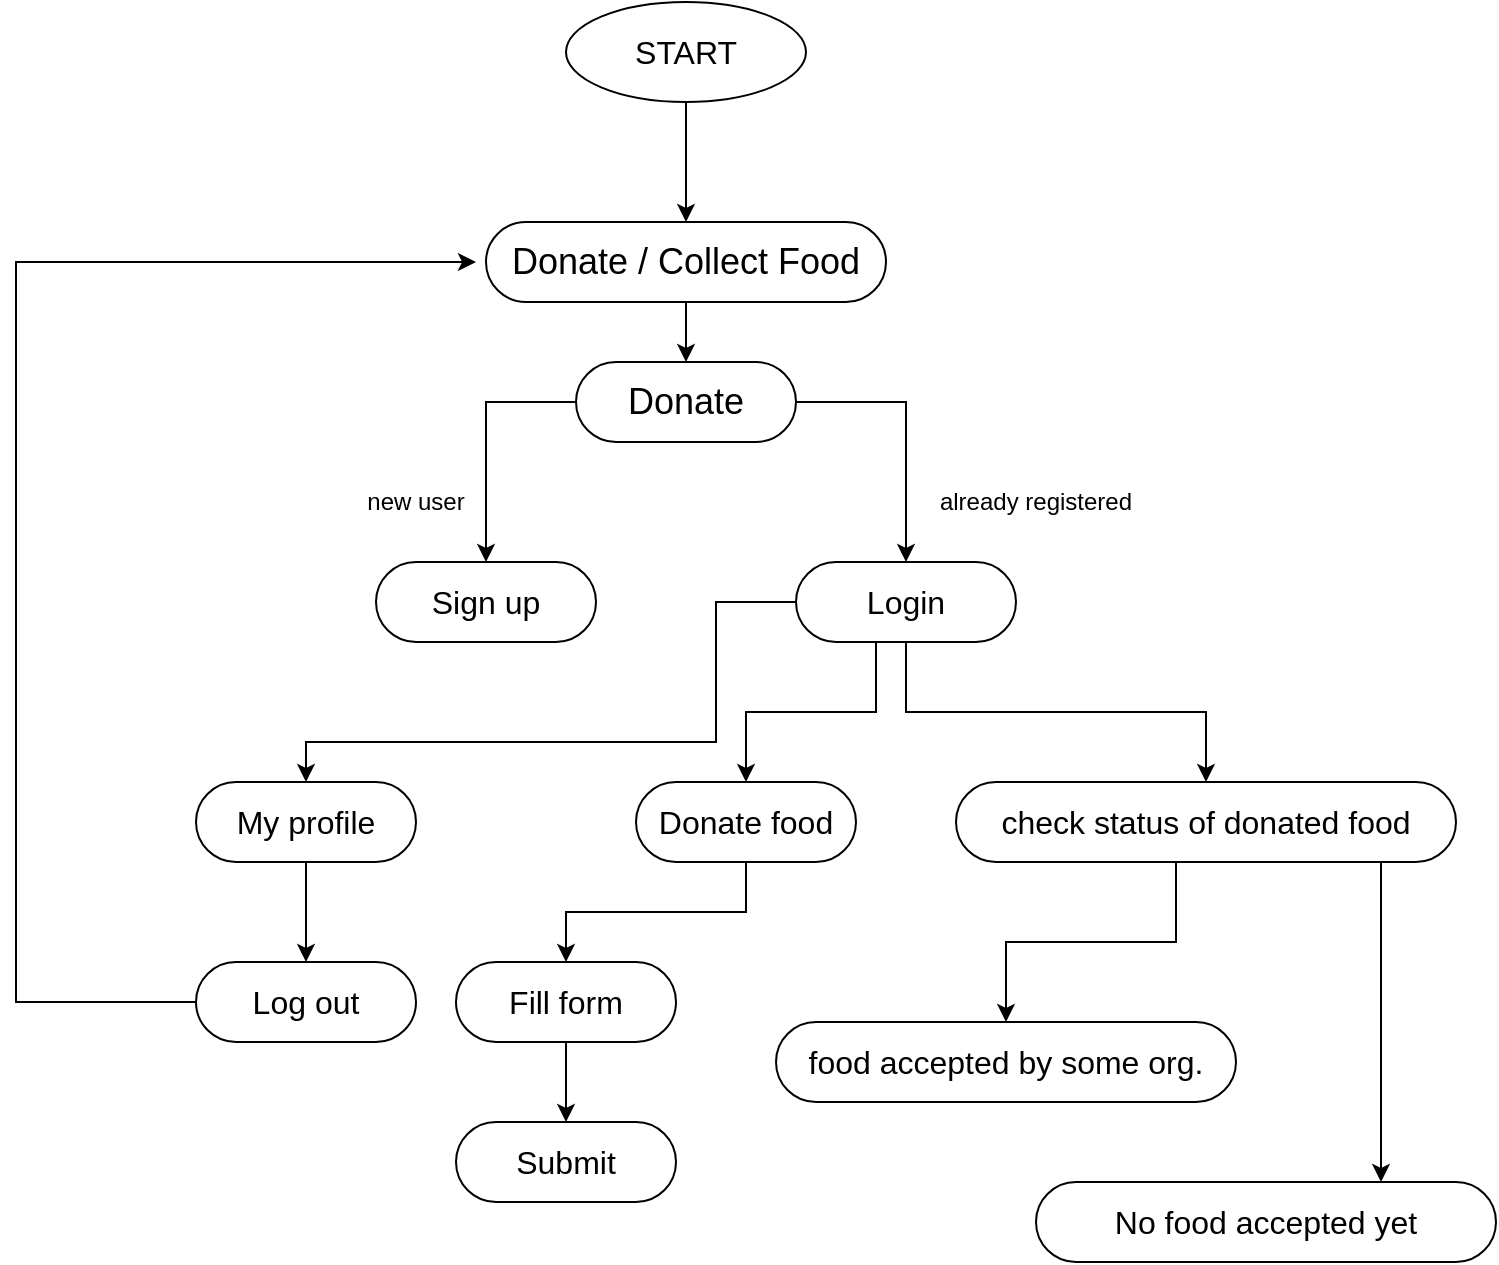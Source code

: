 <mxfile version="13.0.9" type="device"><diagram id="Ch3bfwFyKVFMC60q8Q3K" name="Page-1"><mxGraphModel dx="1221" dy="1794" grid="1" gridSize="10" guides="1" tooltips="1" connect="1" arrows="1" fold="1" page="1" pageScale="1" pageWidth="827" pageHeight="1169" math="0" shadow="0"><root><mxCell id="0"/><mxCell id="1" parent="0"/><mxCell id="7JL-K3llPF5lradT9guE-4" style="edgeStyle=orthogonalEdgeStyle;rounded=0;orthogonalLoop=1;jettySize=auto;html=1;entryX=0.5;entryY=0;entryDx=0;entryDy=0;" edge="1" parent="1" source="7JL-K3llPF5lradT9guE-1" target="7JL-K3llPF5lradT9guE-2"><mxGeometry relative="1" as="geometry"><Array as="points"><mxPoint x="315" y="40"/></Array></mxGeometry></mxCell><mxCell id="7JL-K3llPF5lradT9guE-6" style="edgeStyle=orthogonalEdgeStyle;rounded=0;orthogonalLoop=1;jettySize=auto;html=1;entryX=0.5;entryY=0;entryDx=0;entryDy=0;" edge="1" parent="1" source="7JL-K3llPF5lradT9guE-1" target="7JL-K3llPF5lradT9guE-3"><mxGeometry relative="1" as="geometry"><mxPoint x="530" y="100" as="targetPoint"/><Array as="points"><mxPoint x="525" y="40"/></Array></mxGeometry></mxCell><mxCell id="7JL-K3llPF5lradT9guE-1" value="&lt;font style=&quot;font-size: 18px&quot;&gt;Donate&lt;/font&gt;" style="rounded=1;whiteSpace=wrap;html=1;arcSize=50;" vertex="1" parent="1"><mxGeometry x="360" y="20" width="110" height="40" as="geometry"/></mxCell><mxCell id="7JL-K3llPF5lradT9guE-2" value="&lt;span style=&quot;font-size: 16px&quot;&gt;Sign up&lt;/span&gt;" style="rounded=1;whiteSpace=wrap;html=1;arcSize=50;" vertex="1" parent="1"><mxGeometry x="260" y="120" width="110" height="40" as="geometry"/></mxCell><mxCell id="7JL-K3llPF5lradT9guE-9" style="edgeStyle=orthogonalEdgeStyle;rounded=0;orthogonalLoop=1;jettySize=auto;html=1;entryX=0.5;entryY=0;entryDx=0;entryDy=0;" edge="1" parent="1" source="7JL-K3llPF5lradT9guE-3" target="7JL-K3llPF5lradT9guE-8"><mxGeometry relative="1" as="geometry"><Array as="points"><mxPoint x="510" y="195"/><mxPoint x="445" y="195"/></Array></mxGeometry></mxCell><mxCell id="7JL-K3llPF5lradT9guE-11" style="edgeStyle=orthogonalEdgeStyle;rounded=0;orthogonalLoop=1;jettySize=auto;html=1;" edge="1" parent="1" source="7JL-K3llPF5lradT9guE-3" target="7JL-K3llPF5lradT9guE-10"><mxGeometry relative="1" as="geometry"/></mxCell><mxCell id="7JL-K3llPF5lradT9guE-21" style="edgeStyle=orthogonalEdgeStyle;rounded=0;orthogonalLoop=1;jettySize=auto;html=1;" edge="1" parent="1" source="7JL-K3llPF5lradT9guE-3" target="7JL-K3llPF5lradT9guE-20"><mxGeometry relative="1" as="geometry"><mxPoint x="420" y="210" as="targetPoint"/><Array as="points"><mxPoint x="430" y="140"/><mxPoint x="430" y="210"/><mxPoint x="225" y="210"/></Array></mxGeometry></mxCell><mxCell id="7JL-K3llPF5lradT9guE-3" value="&lt;font style=&quot;font-size: 16px&quot;&gt;Login&lt;/font&gt;" style="rounded=1;whiteSpace=wrap;html=1;arcSize=50;" vertex="1" parent="1"><mxGeometry x="470" y="120" width="110" height="40" as="geometry"/></mxCell><mxCell id="7JL-K3llPF5lradT9guE-5" value="new user" style="text;html=1;strokeColor=none;fillColor=none;align=center;verticalAlign=middle;whiteSpace=wrap;rounded=0;" vertex="1" parent="1"><mxGeometry x="250" y="80" width="60" height="20" as="geometry"/></mxCell><mxCell id="7JL-K3llPF5lradT9guE-7" value="already registered" style="text;html=1;strokeColor=none;fillColor=none;align=center;verticalAlign=middle;whiteSpace=wrap;rounded=0;" vertex="1" parent="1"><mxGeometry x="530" y="80" width="120" height="20" as="geometry"/></mxCell><mxCell id="7JL-K3llPF5lradT9guE-16" style="edgeStyle=orthogonalEdgeStyle;rounded=0;orthogonalLoop=1;jettySize=auto;html=1;" edge="1" parent="1" source="7JL-K3llPF5lradT9guE-8" target="7JL-K3llPF5lradT9guE-14"><mxGeometry relative="1" as="geometry"/></mxCell><mxCell id="7JL-K3llPF5lradT9guE-8" value="&lt;font style=&quot;font-size: 16px&quot;&gt;Donate food&lt;/font&gt;" style="rounded=1;whiteSpace=wrap;html=1;arcSize=50;" vertex="1" parent="1"><mxGeometry x="390" y="230" width="110" height="40" as="geometry"/></mxCell><mxCell id="7JL-K3llPF5lradT9guE-13" style="edgeStyle=orthogonalEdgeStyle;rounded=0;orthogonalLoop=1;jettySize=auto;html=1;entryX=0.5;entryY=0;entryDx=0;entryDy=0;" edge="1" parent="1" source="7JL-K3llPF5lradT9guE-10" target="7JL-K3llPF5lradT9guE-12"><mxGeometry relative="1" as="geometry"><Array as="points"><mxPoint x="660" y="310"/><mxPoint x="575" y="310"/></Array></mxGeometry></mxCell><mxCell id="7JL-K3llPF5lradT9guE-19" style="edgeStyle=orthogonalEdgeStyle;rounded=0;orthogonalLoop=1;jettySize=auto;html=1;entryX=0.75;entryY=0;entryDx=0;entryDy=0;" edge="1" parent="1" source="7JL-K3llPF5lradT9guE-10" target="7JL-K3llPF5lradT9guE-18"><mxGeometry relative="1" as="geometry"><Array as="points"><mxPoint x="763" y="350"/></Array></mxGeometry></mxCell><mxCell id="7JL-K3llPF5lradT9guE-10" value="&lt;font style=&quot;font-size: 16px&quot;&gt;check status of donated food&lt;/font&gt;" style="rounded=1;whiteSpace=wrap;html=1;arcSize=50;" vertex="1" parent="1"><mxGeometry x="550" y="230" width="250" height="40" as="geometry"/></mxCell><mxCell id="7JL-K3llPF5lradT9guE-12" value="&lt;span style=&quot;font-size: 16px&quot;&gt;food accepted by some org.&lt;/span&gt;" style="rounded=1;whiteSpace=wrap;html=1;arcSize=50;" vertex="1" parent="1"><mxGeometry x="460" y="350" width="230" height="40" as="geometry"/></mxCell><mxCell id="7JL-K3llPF5lradT9guE-17" style="edgeStyle=orthogonalEdgeStyle;rounded=0;orthogonalLoop=1;jettySize=auto;html=1;entryX=0.5;entryY=0;entryDx=0;entryDy=0;" edge="1" parent="1" source="7JL-K3llPF5lradT9guE-14" target="7JL-K3llPF5lradT9guE-15"><mxGeometry relative="1" as="geometry"/></mxCell><mxCell id="7JL-K3llPF5lradT9guE-14" value="&lt;span style=&quot;font-size: 16px&quot;&gt;Fill form&lt;/span&gt;" style="rounded=1;whiteSpace=wrap;html=1;arcSize=50;" vertex="1" parent="1"><mxGeometry x="300" y="320" width="110" height="40" as="geometry"/></mxCell><mxCell id="7JL-K3llPF5lradT9guE-15" value="&lt;span style=&quot;font-size: 16px&quot;&gt;Submit&lt;/span&gt;" style="rounded=1;whiteSpace=wrap;html=1;arcSize=50;" vertex="1" parent="1"><mxGeometry x="300" y="400" width="110" height="40" as="geometry"/></mxCell><mxCell id="7JL-K3llPF5lradT9guE-18" value="&lt;span style=&quot;font-size: 16px&quot;&gt;No food accepted yet&lt;/span&gt;" style="rounded=1;whiteSpace=wrap;html=1;arcSize=50;" vertex="1" parent="1"><mxGeometry x="590" y="430" width="230" height="40" as="geometry"/></mxCell><mxCell id="7JL-K3llPF5lradT9guE-23" style="edgeStyle=orthogonalEdgeStyle;rounded=0;orthogonalLoop=1;jettySize=auto;html=1;" edge="1" parent="1" source="7JL-K3llPF5lradT9guE-20" target="7JL-K3llPF5lradT9guE-22"><mxGeometry relative="1" as="geometry"/></mxCell><mxCell id="7JL-K3llPF5lradT9guE-20" value="&lt;span style=&quot;font-size: 16px&quot;&gt;My profile&lt;/span&gt;" style="rounded=1;whiteSpace=wrap;html=1;arcSize=50;" vertex="1" parent="1"><mxGeometry x="170" y="230" width="110" height="40" as="geometry"/></mxCell><mxCell id="7JL-K3llPF5lradT9guE-26" style="edgeStyle=orthogonalEdgeStyle;rounded=0;orthogonalLoop=1;jettySize=auto;html=1;" edge="1" parent="1" source="7JL-K3llPF5lradT9guE-22"><mxGeometry relative="1" as="geometry"><mxPoint x="310" y="-30" as="targetPoint"/><Array as="points"><mxPoint x="80" y="340"/><mxPoint x="80" y="-30"/><mxPoint x="300" y="-30"/></Array></mxGeometry></mxCell><mxCell id="7JL-K3llPF5lradT9guE-22" value="&lt;span style=&quot;font-size: 16px&quot;&gt;Log out&lt;/span&gt;" style="rounded=1;whiteSpace=wrap;html=1;arcSize=50;" vertex="1" parent="1"><mxGeometry x="170" y="320" width="110" height="40" as="geometry"/></mxCell><mxCell id="7JL-K3llPF5lradT9guE-25" style="edgeStyle=orthogonalEdgeStyle;rounded=0;orthogonalLoop=1;jettySize=auto;html=1;entryX=0.5;entryY=0;entryDx=0;entryDy=0;" edge="1" parent="1" source="7JL-K3llPF5lradT9guE-24" target="7JL-K3llPF5lradT9guE-1"><mxGeometry relative="1" as="geometry"/></mxCell><mxCell id="7JL-K3llPF5lradT9guE-24" value="&lt;font style=&quot;font-size: 18px&quot;&gt;Donate / Collect Food&lt;/font&gt;" style="rounded=1;whiteSpace=wrap;html=1;arcSize=50;" vertex="1" parent="1"><mxGeometry x="315" y="-50" width="200" height="40" as="geometry"/></mxCell><mxCell id="7JL-K3llPF5lradT9guE-29" style="edgeStyle=orthogonalEdgeStyle;rounded=0;orthogonalLoop=1;jettySize=auto;html=1;entryX=0.5;entryY=0;entryDx=0;entryDy=0;" edge="1" parent="1" source="7JL-K3llPF5lradT9guE-27" target="7JL-K3llPF5lradT9guE-24"><mxGeometry relative="1" as="geometry"/></mxCell><mxCell id="7JL-K3llPF5lradT9guE-27" value="&lt;font style=&quot;font-size: 16px&quot;&gt;START&lt;/font&gt;" style="ellipse;whiteSpace=wrap;html=1;" vertex="1" parent="1"><mxGeometry x="355" y="-160" width="120" height="50" as="geometry"/></mxCell></root></mxGraphModel></diagram></mxfile>
